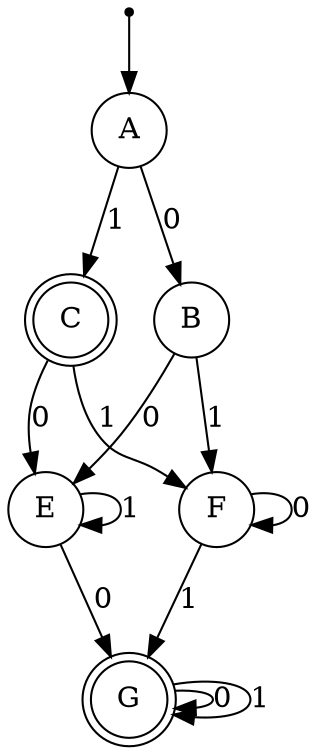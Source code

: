 digraph finite_state_machine {
    node [shape = point ]; Ai;
    node [shape = doublecircle]; G; C;

    node [shape = circle];
    Ai -> A;
    A -> B [label = "0"];
    A -> C [label = "1"];
    B -> E [label = "0"];
    B -> F [label = "1"];
    C -> E [label = "0"];
    C -> F [label = "1"];
    E -> G [label = "0"];
    E -> E [label = "1"];
    F -> G [label = "1"];
    F -> F [label = "0"];
    G -> G [label = "0"];
    G -> G [label = "1"];
}
